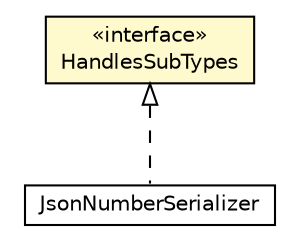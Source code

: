 #!/usr/local/bin/dot
#
# Class diagram 
# Generated by UMLGraph version R5_6-24-gf6e263 (http://www.umlgraph.org/)
#

digraph G {
	edge [fontname="Helvetica",fontsize=10,labelfontname="Helvetica",labelfontsize=10];
	node [fontname="Helvetica",fontsize=10,shape=plaintext];
	nodesep=0.25;
	ranksep=0.5;
	// io.reinert.requestor.core.serialization.HandlesSubTypes
	c17685 [label=<<table title="io.reinert.requestor.core.serialization.HandlesSubTypes" border="0" cellborder="1" cellspacing="0" cellpadding="2" port="p" bgcolor="lemonChiffon" href="./HandlesSubTypes.html">
		<tr><td><table border="0" cellspacing="0" cellpadding="1">
<tr><td align="center" balign="center"> &#171;interface&#187; </td></tr>
<tr><td align="center" balign="center"> HandlesSubTypes </td></tr>
		</table></td></tr>
		</table>>, URL="./HandlesSubTypes.html", fontname="Helvetica", fontcolor="black", fontsize=10.0];
	// io.reinert.requestor.gwt.serialization.JsonNumberSerializer
	c17730 [label=<<table title="io.reinert.requestor.gwt.serialization.JsonNumberSerializer" border="0" cellborder="1" cellspacing="0" cellpadding="2" port="p" href="../../gwt/serialization/JsonNumberSerializer.html">
		<tr><td><table border="0" cellspacing="0" cellpadding="1">
<tr><td align="center" balign="center"> JsonNumberSerializer </td></tr>
		</table></td></tr>
		</table>>, URL="../../gwt/serialization/JsonNumberSerializer.html", fontname="Helvetica", fontcolor="black", fontsize=10.0];
	//io.reinert.requestor.gwt.serialization.JsonNumberSerializer implements io.reinert.requestor.core.serialization.HandlesSubTypes
	c17685:p -> c17730:p [dir=back,arrowtail=empty,style=dashed];
}

